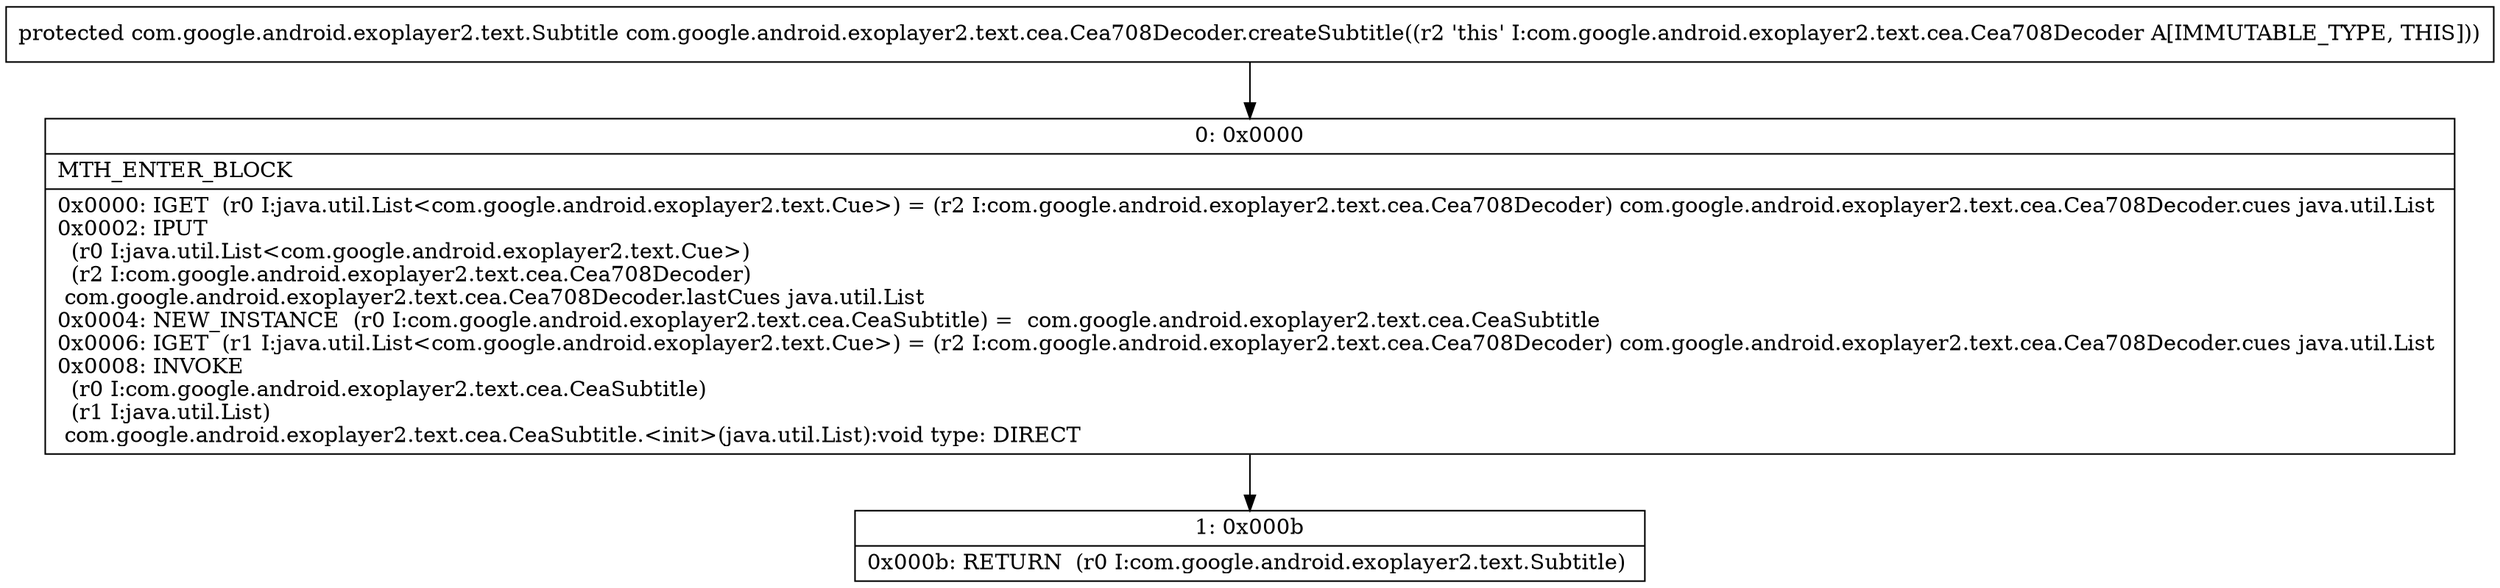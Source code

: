 digraph "CFG forcom.google.android.exoplayer2.text.cea.Cea708Decoder.createSubtitle()Lcom\/google\/android\/exoplayer2\/text\/Subtitle;" {
Node_0 [shape=record,label="{0\:\ 0x0000|MTH_ENTER_BLOCK\l|0x0000: IGET  (r0 I:java.util.List\<com.google.android.exoplayer2.text.Cue\>) = (r2 I:com.google.android.exoplayer2.text.cea.Cea708Decoder) com.google.android.exoplayer2.text.cea.Cea708Decoder.cues java.util.List \l0x0002: IPUT  \l  (r0 I:java.util.List\<com.google.android.exoplayer2.text.Cue\>)\l  (r2 I:com.google.android.exoplayer2.text.cea.Cea708Decoder)\l com.google.android.exoplayer2.text.cea.Cea708Decoder.lastCues java.util.List \l0x0004: NEW_INSTANCE  (r0 I:com.google.android.exoplayer2.text.cea.CeaSubtitle) =  com.google.android.exoplayer2.text.cea.CeaSubtitle \l0x0006: IGET  (r1 I:java.util.List\<com.google.android.exoplayer2.text.Cue\>) = (r2 I:com.google.android.exoplayer2.text.cea.Cea708Decoder) com.google.android.exoplayer2.text.cea.Cea708Decoder.cues java.util.List \l0x0008: INVOKE  \l  (r0 I:com.google.android.exoplayer2.text.cea.CeaSubtitle)\l  (r1 I:java.util.List)\l com.google.android.exoplayer2.text.cea.CeaSubtitle.\<init\>(java.util.List):void type: DIRECT \l}"];
Node_1 [shape=record,label="{1\:\ 0x000b|0x000b: RETURN  (r0 I:com.google.android.exoplayer2.text.Subtitle) \l}"];
MethodNode[shape=record,label="{protected com.google.android.exoplayer2.text.Subtitle com.google.android.exoplayer2.text.cea.Cea708Decoder.createSubtitle((r2 'this' I:com.google.android.exoplayer2.text.cea.Cea708Decoder A[IMMUTABLE_TYPE, THIS])) }"];
MethodNode -> Node_0;
Node_0 -> Node_1;
}

